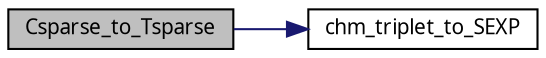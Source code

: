 digraph G
{
  edge [fontname="FreeSans.ttf",fontsize=10,labelfontname="FreeSans.ttf",labelfontsize=10];
  node [fontname="FreeSans.ttf",fontsize=10,shape=record];
  rankdir=LR;
  Node1 [label="Csparse_to_Tsparse",height=0.2,width=0.4,color="black", fillcolor="grey75", style="filled" fontcolor="black"];
  Node1 -> Node2 [color="midnightblue",fontsize=10,style="solid",fontname="FreeSans.ttf"];
  Node2 [label="chm_triplet_to_SEXP",height=0.2,width=0.4,color="black", fillcolor="white", style="filled",URL="$chm__common_8c.html#b5d31c23691cc4a3c96a7f526dc84006",tooltip="Copy the contents of a to an appropriate TsparseMatrix object and, optionally, free..."];
}
